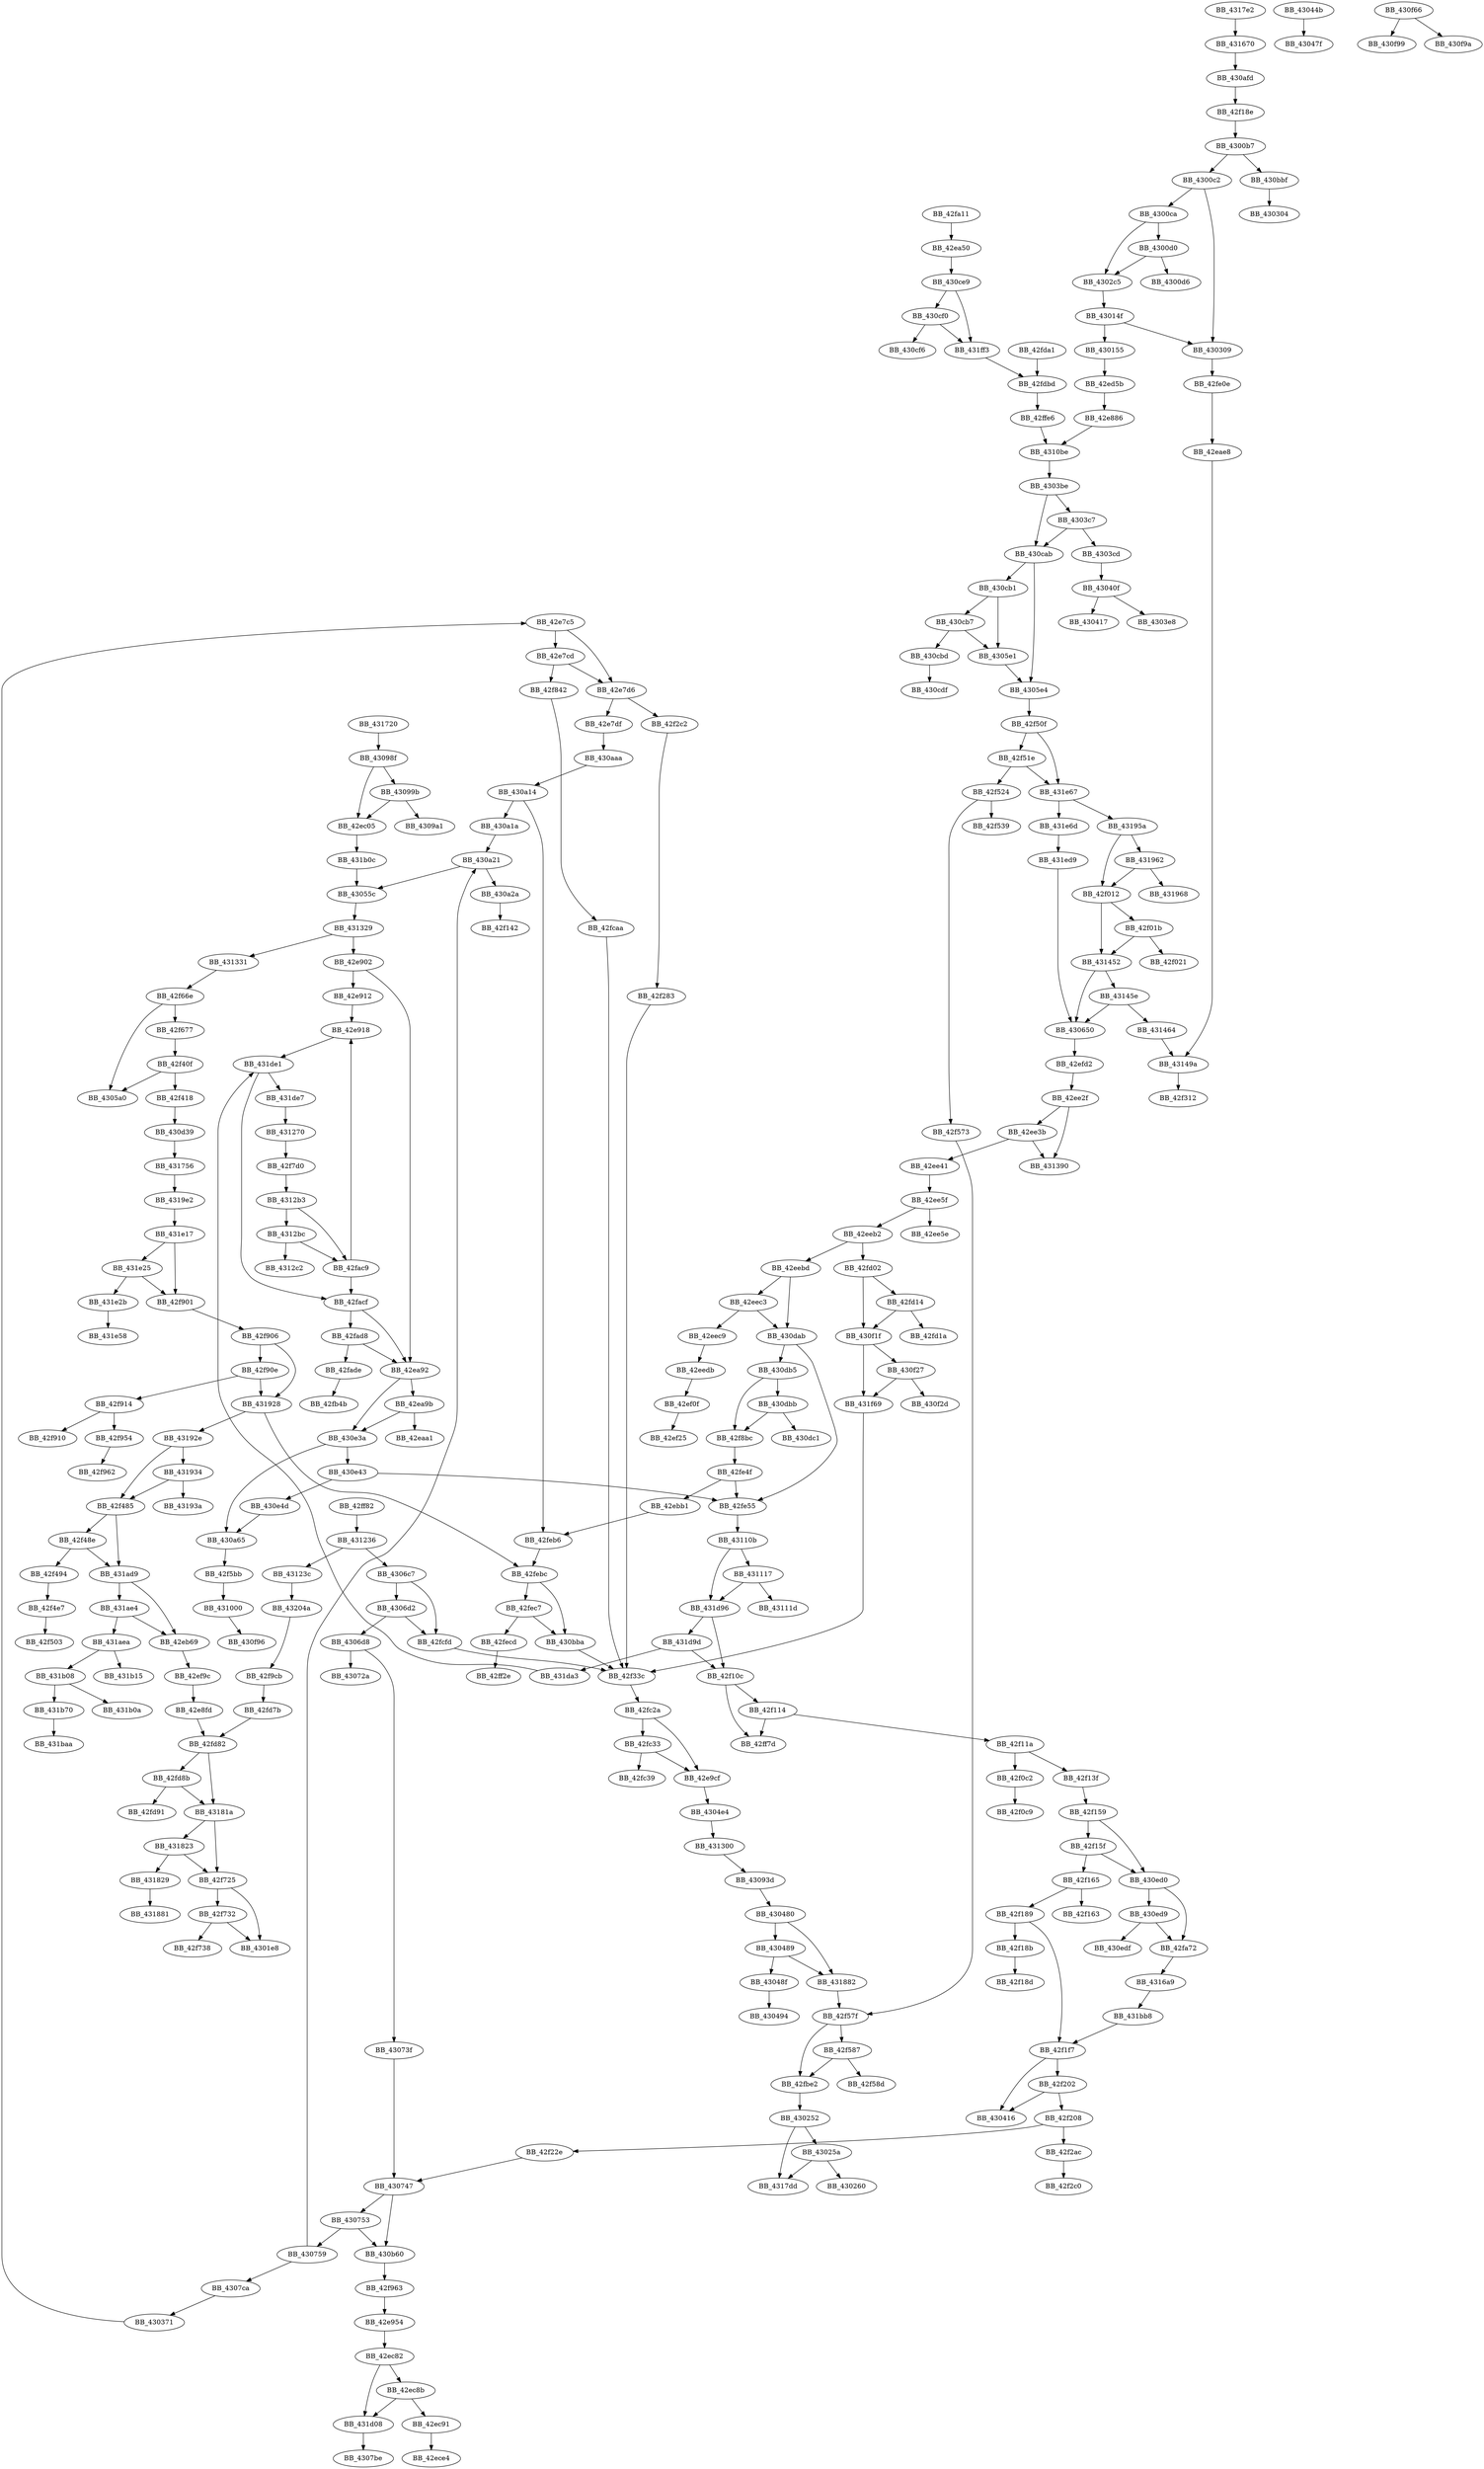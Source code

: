 DiGraph sub_42FA11{
BB_42e7c5->BB_42e7cd
BB_42e7c5->BB_42e7d6
BB_42e7cd->BB_42e7d6
BB_42e7cd->BB_42f842
BB_42e7d6->BB_42e7df
BB_42e7d6->BB_42f2c2
BB_42e7df->BB_430aaa
BB_42e886->BB_4310be
BB_42e8fd->BB_42fd82
BB_42e902->BB_42e912
BB_42e902->BB_42ea92
BB_42e912->BB_42e918
BB_42e918->BB_431de1
BB_42e954->BB_42ec82
BB_42e9cf->BB_4304e4
BB_42ea50->BB_430ce9
BB_42ea92->BB_42ea9b
BB_42ea92->BB_430e3a
BB_42ea9b->BB_42eaa1
BB_42ea9b->BB_430e3a
BB_42eae8->BB_43149a
BB_42eb69->BB_42ef9c
BB_42ebb1->BB_42feb6
BB_42ec05->BB_431b0c
BB_42ec82->BB_42ec8b
BB_42ec82->BB_431d08
BB_42ec8b->BB_42ec91
BB_42ec8b->BB_431d08
BB_42ec91->BB_42ece4
BB_42ed5b->BB_42e886
BB_42ee2f->BB_42ee3b
BB_42ee2f->BB_431390
BB_42ee3b->BB_42ee41
BB_42ee3b->BB_431390
BB_42ee41->BB_42ee5f
BB_42ee5f->BB_42ee5e
BB_42ee5f->BB_42eeb2
BB_42eeb2->BB_42eebd
BB_42eeb2->BB_42fd02
BB_42eebd->BB_42eec3
BB_42eebd->BB_430dab
BB_42eec3->BB_42eec9
BB_42eec3->BB_430dab
BB_42eec9->BB_42eedb
BB_42eedb->BB_42ef0f
BB_42ef0f->BB_42ef25
BB_42ef9c->BB_42e8fd
BB_42efd2->BB_42ee2f
BB_42f012->BB_42f01b
BB_42f012->BB_431452
BB_42f01b->BB_42f021
BB_42f01b->BB_431452
BB_42f0c2->BB_42f0c9
BB_42f10c->BB_42f114
BB_42f10c->BB_42ff7d
BB_42f114->BB_42f11a
BB_42f114->BB_42ff7d
BB_42f11a->BB_42f0c2
BB_42f11a->BB_42f13f
BB_42f13f->BB_42f159
BB_42f159->BB_42f15f
BB_42f159->BB_430ed0
BB_42f15f->BB_42f165
BB_42f15f->BB_430ed0
BB_42f165->BB_42f163
BB_42f165->BB_42f189
BB_42f189->BB_42f18b
BB_42f189->BB_42f1f7
BB_42f18b->BB_42f18d
BB_42f18e->BB_4300b7
BB_42f1f7->BB_42f202
BB_42f1f7->BB_430416
BB_42f202->BB_42f208
BB_42f202->BB_430416
BB_42f208->BB_42f22e
BB_42f208->BB_42f2ac
BB_42f22e->BB_430747
BB_42f283->BB_42f33c
BB_42f2ac->BB_42f2c0
BB_42f2c2->BB_42f283
BB_42f33c->BB_42fc2a
BB_42f40f->BB_42f418
BB_42f40f->BB_4305a0
BB_42f418->BB_430d39
BB_42f485->BB_42f48e
BB_42f485->BB_431ad9
BB_42f48e->BB_42f494
BB_42f48e->BB_431ad9
BB_42f494->BB_42f4e7
BB_42f4e7->BB_42f503
BB_42f50f->BB_42f51e
BB_42f50f->BB_431e67
BB_42f51e->BB_42f524
BB_42f51e->BB_431e67
BB_42f524->BB_42f539
BB_42f524->BB_42f573
BB_42f573->BB_42f57f
BB_42f57f->BB_42f587
BB_42f57f->BB_42fbe2
BB_42f587->BB_42f58d
BB_42f587->BB_42fbe2
BB_42f5bb->BB_431000
BB_42f66e->BB_42f677
BB_42f66e->BB_4305a0
BB_42f677->BB_42f40f
BB_42f725->BB_42f732
BB_42f725->BB_4301e8
BB_42f732->BB_42f738
BB_42f732->BB_4301e8
BB_42f7d0->BB_4312b3
BB_42f842->BB_42fcaa
BB_42f8bc->BB_42fe4f
BB_42f901->BB_42f906
BB_42f906->BB_42f90e
BB_42f906->BB_431928
BB_42f90e->BB_42f914
BB_42f90e->BB_431928
BB_42f914->BB_42f910
BB_42f914->BB_42f954
BB_42f954->BB_42f962
BB_42f963->BB_42e954
BB_42f9cb->BB_42fd7b
BB_42fa11->BB_42ea50
BB_42fa72->BB_4316a9
BB_42fac9->BB_42e918
BB_42fac9->BB_42facf
BB_42facf->BB_42ea92
BB_42facf->BB_42fad8
BB_42fad8->BB_42ea92
BB_42fad8->BB_42fade
BB_42fade->BB_42fb4b
BB_42fbe2->BB_430252
BB_42fc2a->BB_42e9cf
BB_42fc2a->BB_42fc33
BB_42fc33->BB_42e9cf
BB_42fc33->BB_42fc39
BB_42fcaa->BB_42f33c
BB_42fcfd->BB_42f33c
BB_42fd02->BB_42fd14
BB_42fd02->BB_430f1f
BB_42fd14->BB_42fd1a
BB_42fd14->BB_430f1f
BB_42fd7b->BB_42fd82
BB_42fd82->BB_42fd8b
BB_42fd82->BB_43181a
BB_42fd8b->BB_42fd91
BB_42fd8b->BB_43181a
BB_42fda1->BB_42fdbd
BB_42fdbd->BB_42ffe6
BB_42fe0e->BB_42eae8
BB_42fe4f->BB_42ebb1
BB_42fe4f->BB_42fe55
BB_42fe55->BB_43110b
BB_42feb6->BB_42febc
BB_42febc->BB_42fec7
BB_42febc->BB_430bba
BB_42fec7->BB_42fecd
BB_42fec7->BB_430bba
BB_42fecd->BB_42ff2e
BB_42ff82->BB_431236
BB_42ffe6->BB_4310be
BB_4300b7->BB_4300c2
BB_4300b7->BB_430bbf
BB_4300c2->BB_4300ca
BB_4300c2->BB_430309
BB_4300ca->BB_4300d0
BB_4300ca->BB_4302c5
BB_4300d0->BB_4300d6
BB_4300d0->BB_4302c5
BB_43014f->BB_430155
BB_43014f->BB_430309
BB_430155->BB_42ed5b
BB_430252->BB_43025a
BB_430252->BB_4317dd
BB_43025a->BB_430260
BB_43025a->BB_4317dd
BB_4302c5->BB_43014f
BB_430309->BB_42fe0e
BB_430371->BB_42e7c5
BB_4303be->BB_4303c7
BB_4303be->BB_430cab
BB_4303c7->BB_4303cd
BB_4303c7->BB_430cab
BB_4303cd->BB_43040f
BB_43040f->BB_4303e8
BB_43040f->BB_430417
BB_43044b->BB_43047f
BB_430480->BB_430489
BB_430480->BB_431882
BB_430489->BB_43048f
BB_430489->BB_431882
BB_43048f->BB_430494
BB_4304e4->BB_431300
BB_43055c->BB_431329
BB_4305e1->BB_4305e4
BB_4305e4->BB_42f50f
BB_430650->BB_42efd2
BB_4306c7->BB_42fcfd
BB_4306c7->BB_4306d2
BB_4306d2->BB_42fcfd
BB_4306d2->BB_4306d8
BB_4306d8->BB_43072a
BB_4306d8->BB_43073f
BB_43073f->BB_430747
BB_430747->BB_430753
BB_430747->BB_430b60
BB_430753->BB_430759
BB_430753->BB_430b60
BB_430759->BB_4307ca
BB_430759->BB_430a21
BB_4307ca->BB_430371
BB_43093d->BB_430480
BB_43098f->BB_42ec05
BB_43098f->BB_43099b
BB_43099b->BB_42ec05
BB_43099b->BB_4309a1
BB_430a14->BB_42feb6
BB_430a14->BB_430a1a
BB_430a1a->BB_430a21
BB_430a21->BB_43055c
BB_430a21->BB_430a2a
BB_430a2a->BB_42f142
BB_430a65->BB_42f5bb
BB_430aaa->BB_430a14
BB_430afd->BB_42f18e
BB_430b60->BB_42f963
BB_430bba->BB_42f33c
BB_430bbf->BB_430304
BB_430cab->BB_4305e4
BB_430cab->BB_430cb1
BB_430cb1->BB_4305e1
BB_430cb1->BB_430cb7
BB_430cb7->BB_4305e1
BB_430cb7->BB_430cbd
BB_430cbd->BB_430cdf
BB_430ce9->BB_430cf0
BB_430ce9->BB_431ff3
BB_430cf0->BB_430cf6
BB_430cf0->BB_431ff3
BB_430d39->BB_431756
BB_430dab->BB_42fe55
BB_430dab->BB_430db5
BB_430db5->BB_42f8bc
BB_430db5->BB_430dbb
BB_430dbb->BB_42f8bc
BB_430dbb->BB_430dc1
BB_430e3a->BB_430a65
BB_430e3a->BB_430e43
BB_430e43->BB_42fe55
BB_430e43->BB_430e4d
BB_430e4d->BB_430a65
BB_430ed0->BB_42fa72
BB_430ed0->BB_430ed9
BB_430ed9->BB_42fa72
BB_430ed9->BB_430edf
BB_430f1f->BB_430f27
BB_430f1f->BB_431f69
BB_430f27->BB_430f2d
BB_430f27->BB_431f69
BB_430f66->BB_430f99
BB_430f66->BB_430f9a
BB_431000->BB_430f96
BB_4310be->BB_4303be
BB_43110b->BB_431117
BB_43110b->BB_431d96
BB_431117->BB_43111d
BB_431117->BB_431d96
BB_431236->BB_4306c7
BB_431236->BB_43123c
BB_43123c->BB_43204a
BB_431270->BB_42f7d0
BB_4312b3->BB_42fac9
BB_4312b3->BB_4312bc
BB_4312bc->BB_42fac9
BB_4312bc->BB_4312c2
BB_431300->BB_43093d
BB_431329->BB_42e902
BB_431329->BB_431331
BB_431331->BB_42f66e
BB_431452->BB_430650
BB_431452->BB_43145e
BB_43145e->BB_430650
BB_43145e->BB_431464
BB_431464->BB_43149a
BB_43149a->BB_42f312
BB_431670->BB_430afd
BB_4316a9->BB_431bb8
BB_431720->BB_43098f
BB_431756->BB_4319e2
BB_4317e2->BB_431670
BB_43181a->BB_42f725
BB_43181a->BB_431823
BB_431823->BB_42f725
BB_431823->BB_431829
BB_431829->BB_431881
BB_431882->BB_42f57f
BB_431928->BB_42febc
BB_431928->BB_43192e
BB_43192e->BB_42f485
BB_43192e->BB_431934
BB_431934->BB_42f485
BB_431934->BB_43193a
BB_43195a->BB_42f012
BB_43195a->BB_431962
BB_431962->BB_42f012
BB_431962->BB_431968
BB_4319e2->BB_431e17
BB_431ad9->BB_42eb69
BB_431ad9->BB_431ae4
BB_431ae4->BB_42eb69
BB_431ae4->BB_431aea
BB_431aea->BB_431b08
BB_431aea->BB_431b15
BB_431b08->BB_431b0a
BB_431b08->BB_431b70
BB_431b0c->BB_43055c
BB_431b70->BB_431baa
BB_431bb8->BB_42f1f7
BB_431d08->BB_4307be
BB_431d96->BB_42f10c
BB_431d96->BB_431d9d
BB_431d9d->BB_42f10c
BB_431d9d->BB_431da3
BB_431da3->BB_431de1
BB_431de1->BB_42facf
BB_431de1->BB_431de7
BB_431de7->BB_431270
BB_431e17->BB_42f901
BB_431e17->BB_431e25
BB_431e25->BB_42f901
BB_431e25->BB_431e2b
BB_431e2b->BB_431e58
BB_431e67->BB_43195a
BB_431e67->BB_431e6d
BB_431e6d->BB_431ed9
BB_431ed9->BB_430650
BB_431f69->BB_42f33c
BB_431ff3->BB_42fdbd
BB_43204a->BB_42f9cb
}
